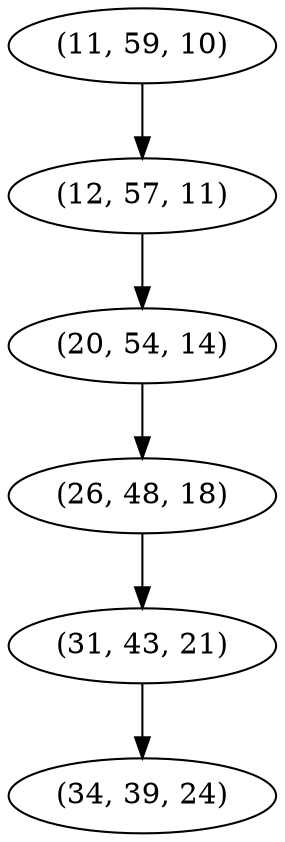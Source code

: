 digraph tree {
    "(11, 59, 10)";
    "(12, 57, 11)";
    "(20, 54, 14)";
    "(26, 48, 18)";
    "(31, 43, 21)";
    "(34, 39, 24)";
    "(11, 59, 10)" -> "(12, 57, 11)";
    "(12, 57, 11)" -> "(20, 54, 14)";
    "(20, 54, 14)" -> "(26, 48, 18)";
    "(26, 48, 18)" -> "(31, 43, 21)";
    "(31, 43, 21)" -> "(34, 39, 24)";
}
